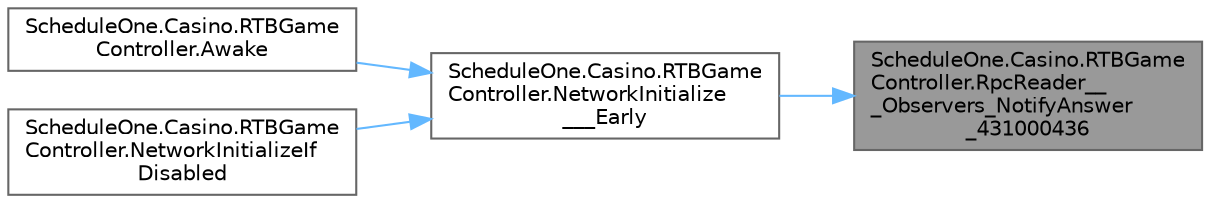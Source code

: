 digraph "ScheduleOne.Casino.RTBGameController.RpcReader___Observers_NotifyAnswer_431000436"
{
 // LATEX_PDF_SIZE
  bgcolor="transparent";
  edge [fontname=Helvetica,fontsize=10,labelfontname=Helvetica,labelfontsize=10];
  node [fontname=Helvetica,fontsize=10,shape=box,height=0.2,width=0.4];
  rankdir="RL";
  Node1 [id="Node000001",label="ScheduleOne.Casino.RTBGame\lController.RpcReader__\l_Observers_NotifyAnswer\l_431000436",height=0.2,width=0.4,color="gray40", fillcolor="grey60", style="filled", fontcolor="black",tooltip=" "];
  Node1 -> Node2 [id="edge1_Node000001_Node000002",dir="back",color="steelblue1",style="solid",tooltip=" "];
  Node2 [id="Node000002",label="ScheduleOne.Casino.RTBGame\lController.NetworkInitialize\l___Early",height=0.2,width=0.4,color="grey40", fillcolor="white", style="filled",URL="$class_schedule_one_1_1_casino_1_1_r_t_b_game_controller.html#a453f36ceca4598b23339969d6f3f6b40",tooltip=" "];
  Node2 -> Node3 [id="edge2_Node000002_Node000003",dir="back",color="steelblue1",style="solid",tooltip=" "];
  Node3 [id="Node000003",label="ScheduleOne.Casino.RTBGame\lController.Awake",height=0.2,width=0.4,color="grey40", fillcolor="white", style="filled",URL="$class_schedule_one_1_1_casino_1_1_r_t_b_game_controller.html#a64d29d382f33560e7211a066e7d2fcfb",tooltip=" "];
  Node2 -> Node4 [id="edge3_Node000002_Node000004",dir="back",color="steelblue1",style="solid",tooltip=" "];
  Node4 [id="Node000004",label="ScheduleOne.Casino.RTBGame\lController.NetworkInitializeIf\lDisabled",height=0.2,width=0.4,color="grey40", fillcolor="white", style="filled",URL="$class_schedule_one_1_1_casino_1_1_r_t_b_game_controller.html#a2f28d47b485d30cfde7e3002631fcf9e",tooltip=" "];
}
